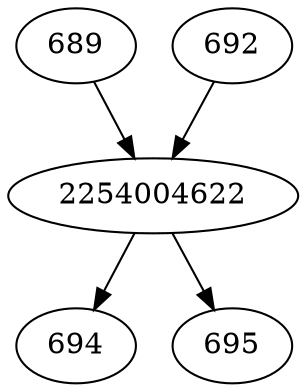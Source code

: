 strict digraph  {
2254004622;
689;
692;
694;
695;
2254004622 -> 694;
2254004622 -> 695;
689 -> 2254004622;
692 -> 2254004622;
}
